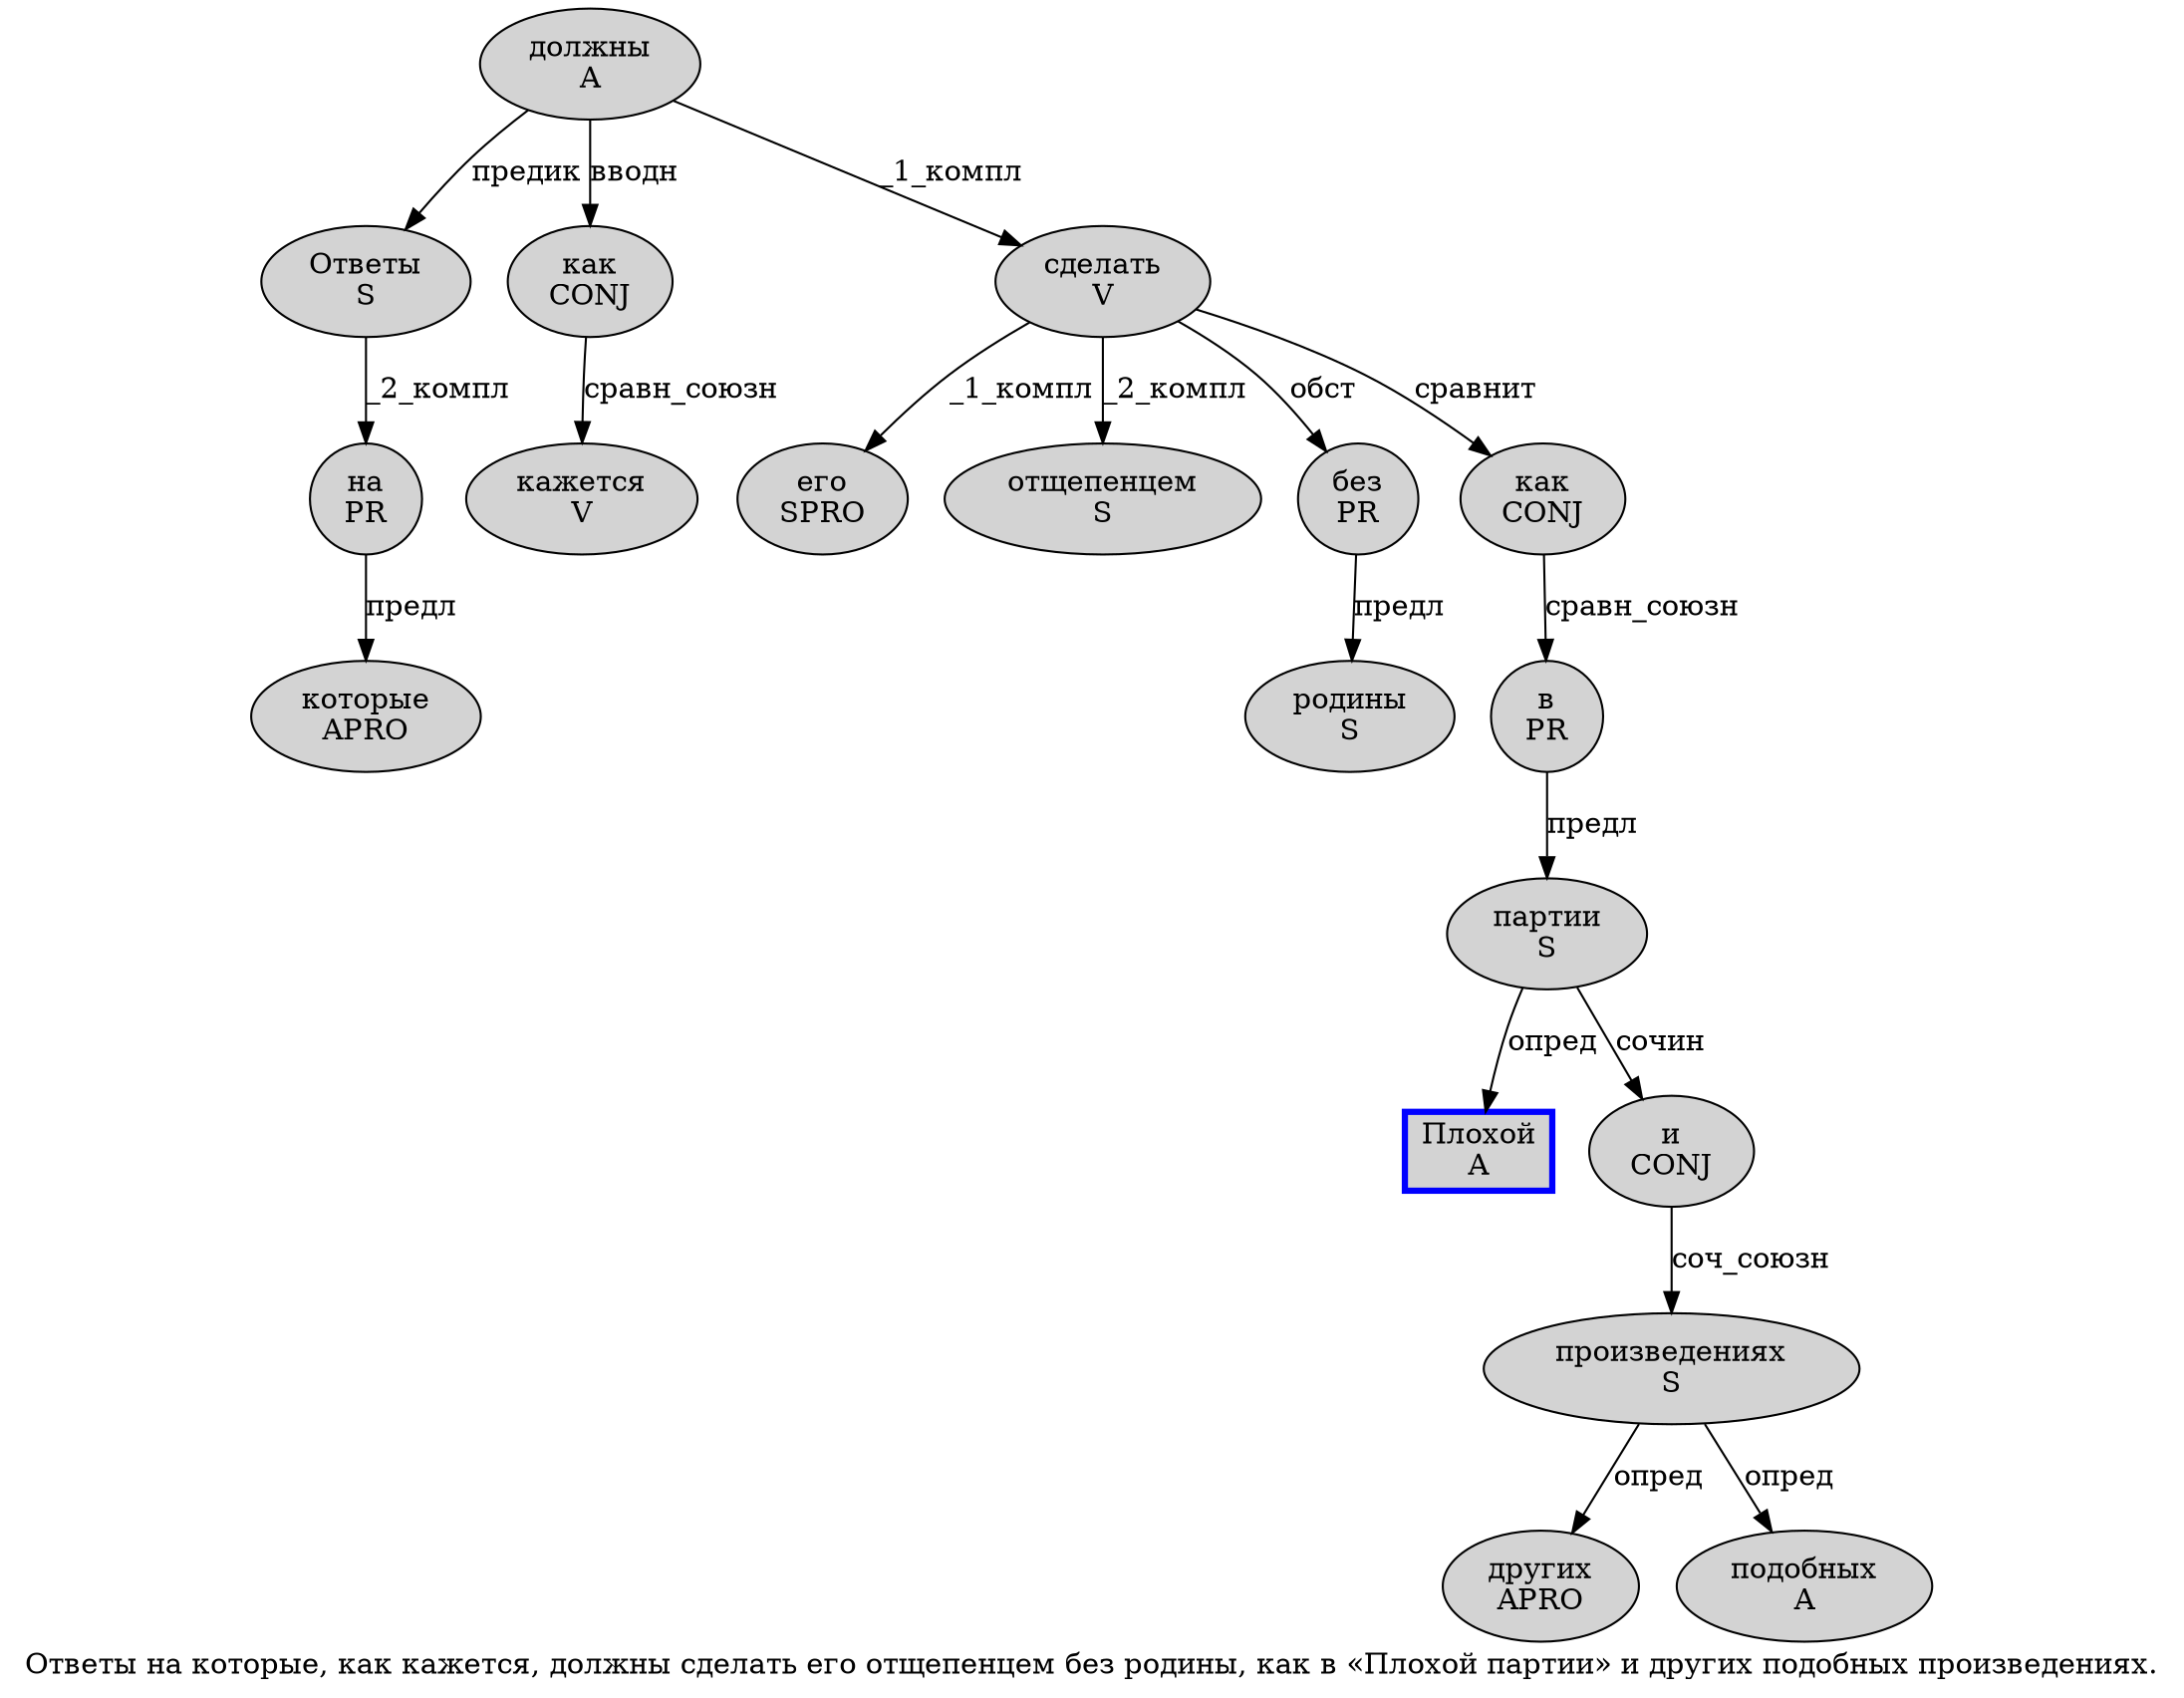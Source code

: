 digraph SENTENCE_2762 {
	graph [label="Ответы на которые, как кажется, должны сделать его отщепенцем без родины, как в «Плохой партии» и других подобных произведениях."]
	node [style=filled]
		0 [label="Ответы
S" color="" fillcolor=lightgray penwidth=1 shape=ellipse]
		1 [label="на
PR" color="" fillcolor=lightgray penwidth=1 shape=ellipse]
		2 [label="которые
APRO" color="" fillcolor=lightgray penwidth=1 shape=ellipse]
		4 [label="как
CONJ" color="" fillcolor=lightgray penwidth=1 shape=ellipse]
		5 [label="кажется
V" color="" fillcolor=lightgray penwidth=1 shape=ellipse]
		7 [label="должны
A" color="" fillcolor=lightgray penwidth=1 shape=ellipse]
		8 [label="сделать
V" color="" fillcolor=lightgray penwidth=1 shape=ellipse]
		9 [label="его
SPRO" color="" fillcolor=lightgray penwidth=1 shape=ellipse]
		10 [label="отщепенцем
S" color="" fillcolor=lightgray penwidth=1 shape=ellipse]
		11 [label="без
PR" color="" fillcolor=lightgray penwidth=1 shape=ellipse]
		12 [label="родины
S" color="" fillcolor=lightgray penwidth=1 shape=ellipse]
		14 [label="как
CONJ" color="" fillcolor=lightgray penwidth=1 shape=ellipse]
		15 [label="в
PR" color="" fillcolor=lightgray penwidth=1 shape=ellipse]
		17 [label="Плохой
A" color=blue fillcolor=lightgray penwidth=3 shape=box]
		18 [label="партии
S" color="" fillcolor=lightgray penwidth=1 shape=ellipse]
		20 [label="и
CONJ" color="" fillcolor=lightgray penwidth=1 shape=ellipse]
		21 [label="других
APRO" color="" fillcolor=lightgray penwidth=1 shape=ellipse]
		22 [label="подобных
A" color="" fillcolor=lightgray penwidth=1 shape=ellipse]
		23 [label="произведениях
S" color="" fillcolor=lightgray penwidth=1 shape=ellipse]
			11 -> 12 [label="предл"]
			4 -> 5 [label="сравн_союзн"]
			15 -> 18 [label="предл"]
			0 -> 1 [label="_2_компл"]
			20 -> 23 [label="соч_союзн"]
			14 -> 15 [label="сравн_союзн"]
			7 -> 0 [label="предик"]
			7 -> 4 [label="вводн"]
			7 -> 8 [label="_1_компл"]
			23 -> 21 [label="опред"]
			23 -> 22 [label="опред"]
			1 -> 2 [label="предл"]
			8 -> 9 [label="_1_компл"]
			8 -> 10 [label="_2_компл"]
			8 -> 11 [label="обст"]
			8 -> 14 [label="сравнит"]
			18 -> 17 [label="опред"]
			18 -> 20 [label="сочин"]
}